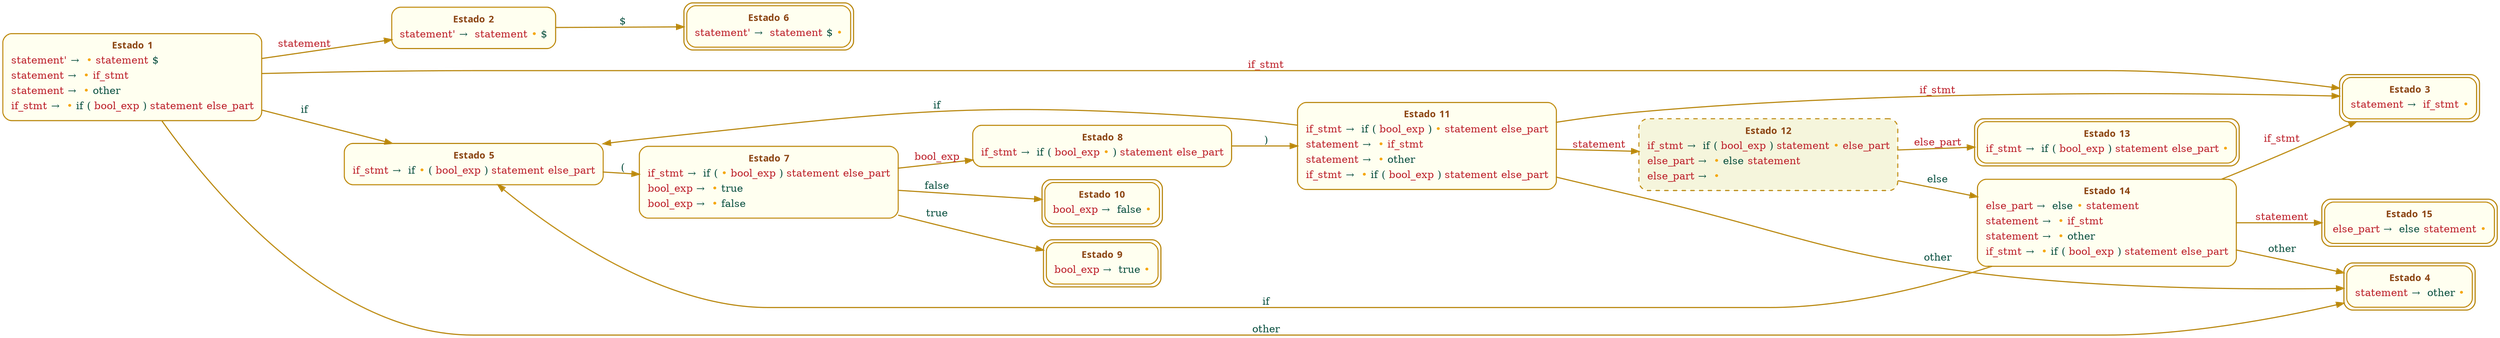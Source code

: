 digraph DFA { 
graph[size="auto" ratio="auto" margin=0.00 ordering="" rotate=0 color="steelblue" bgcolor="transparent" splines="spline" nodesep=0.25 ranksep=0.50 rankdir="LR" rank="same" ];

// SHIFT STATES: 7 
node[height=0.50 width=0.75 fixedsize=0 shape="rectangle" color="darkgoldenrod" fillcolor="ivory" style="filled,rounded" regular=0 peripheries=1 sides=4 orientation=0.00 distortion=0.00 skew=0.00 penwidth=1.50 margin=0.10 ];
state_1[id="state_1" label=<<TABLE BORDER="0">
  <TR><TD TITLE="state_1_title" id="state_1_title" BORDER="0" SIDES="B" href="#"><b><font color="#8B4513" face="Calibri" point-size="13.0">Estado </font><font color="#8B4513" face="Calibri" point-size="13.0">1</font></b></TD></TR>
  <TR><TD TITLE="state_1_item_1" id="state_1_item_1" ALIGN="LEFT" href="#"><font color="#BC1F29" face="Times-Roman" point-size="14.0">statement' </font><font color="#0A5040" face="Times-Roman" point-size="14.0">→ </font><font color="#F5A70A" face="Times-Roman" point-size="14.0"> •</font><font color="#BC1F29" face="Times-Roman" point-size="14.0"> statement</font><font color="#0A5040" face="Times-Roman" point-size="14.0"> $</font></TD></TR>
  <TR><TD TITLE="state_1_item_2" id="state_1_item_2" ALIGN="LEFT" href="#"><font color="#BC1F29" face="Times-Roman" point-size="14.0">statement </font><font color="#0A5040" face="Times-Roman" point-size="14.0">→ </font><font color="#F5A70A" face="Times-Roman" point-size="14.0"> •</font><font color="#BC1F29" face="Times-Roman" point-size="14.0"> if_stmt</font></TD></TR>
  <TR><TD TITLE="state_1_item_3" id="state_1_item_3" ALIGN="LEFT" href="#"><font color="#BC1F29" face="Times-Roman" point-size="14.0">statement </font><font color="#0A5040" face="Times-Roman" point-size="14.0">→ </font><font color="#F5A70A" face="Times-Roman" point-size="14.0"> •</font><font color="#0A5040" face="Times-Roman" point-size="14.0"> other</font></TD></TR>
  <TR><TD TITLE="state_1_item_4" id="state_1_item_4" ALIGN="LEFT" href="#"><font color="#BC1F29" face="Times-Roman" point-size="14.0">if_stmt </font><font color="#0A5040" face="Times-Roman" point-size="14.0">→ </font><font color="#F5A70A" face="Times-Roman" point-size="14.0"> •</font><font color="#0A5040" face="Times-Roman" point-size="14.0"> if</font><font color="#0A5040" face="Times-Roman" point-size="14.0"> (</font><font color="#BC1F29" face="Times-Roman" point-size="14.0"> bool_exp</font><font color="#0A5040" face="Times-Roman" point-size="14.0"> )</font><font color="#BC1F29" face="Times-Roman" point-size="14.0"> statement</font><font color="#BC1F29" face="Times-Roman" point-size="14.0"> else_part</font></TD></TR>
  </TABLE>>];
state_2[id="state_2" label=<<TABLE BORDER="0">
  <TR><TD TITLE="state_2_title" id="state_2_title" BORDER="0" SIDES="B" href="#"><b><font color="#8B4513" face="Calibri" point-size="13.0">Estado </font><font color="#8B4513" face="Calibri" point-size="13.0">2</font></b></TD></TR>
  <TR><TD TITLE="state_2_item_1" id="state_2_item_1" ALIGN="LEFT" href="#"><font color="#BC1F29" face="Times-Roman" point-size="14.0">statement' </font><font color="#0A5040" face="Times-Roman" point-size="14.0">→ </font><font color="#BC1F29" face="Times-Roman" point-size="14.0"> statement</font><font color="#F5A70A" face="Times-Roman" point-size="14.0"> •</font><font color="#0A5040" face="Times-Roman" point-size="14.0"> $</font></TD></TR>
  </TABLE>>];
state_5[id="state_5" label=<<TABLE BORDER="0">
  <TR><TD TITLE="state_5_title" id="state_5_title" BORDER="0" SIDES="B" href="#"><b><font color="#8B4513" face="Calibri" point-size="13.0">Estado </font><font color="#8B4513" face="Calibri" point-size="13.0">5</font></b></TD></TR>
  <TR><TD TITLE="state_5_item_1" id="state_5_item_1" ALIGN="LEFT" href="#"><font color="#BC1F29" face="Times-Roman" point-size="14.0">if_stmt </font><font color="#0A5040" face="Times-Roman" point-size="14.0">→ </font><font color="#0A5040" face="Times-Roman" point-size="14.0"> if</font><font color="#F5A70A" face="Times-Roman" point-size="14.0"> •</font><font color="#0A5040" face="Times-Roman" point-size="14.0"> (</font><font color="#BC1F29" face="Times-Roman" point-size="14.0"> bool_exp</font><font color="#0A5040" face="Times-Roman" point-size="14.0"> )</font><font color="#BC1F29" face="Times-Roman" point-size="14.0"> statement</font><font color="#BC1F29" face="Times-Roman" point-size="14.0"> else_part</font></TD></TR>
  </TABLE>>];
state_7[id="state_7" label=<<TABLE BORDER="0">
  <TR><TD TITLE="state_7_title" id="state_7_title" BORDER="0" SIDES="B" href="#"><b><font color="#8B4513" face="Calibri" point-size="13.0">Estado </font><font color="#8B4513" face="Calibri" point-size="13.0">7</font></b></TD></TR>
  <TR><TD TITLE="state_7_item_1" id="state_7_item_1" ALIGN="LEFT" href="#"><font color="#BC1F29" face="Times-Roman" point-size="14.0">if_stmt </font><font color="#0A5040" face="Times-Roman" point-size="14.0">→ </font><font color="#0A5040" face="Times-Roman" point-size="14.0"> if</font><font color="#0A5040" face="Times-Roman" point-size="14.0"> (</font><font color="#F5A70A" face="Times-Roman" point-size="14.0"> •</font><font color="#BC1F29" face="Times-Roman" point-size="14.0"> bool_exp</font><font color="#0A5040" face="Times-Roman" point-size="14.0"> )</font><font color="#BC1F29" face="Times-Roman" point-size="14.0"> statement</font><font color="#BC1F29" face="Times-Roman" point-size="14.0"> else_part</font></TD></TR>
  <TR><TD TITLE="state_7_item_2" id="state_7_item_2" ALIGN="LEFT" href="#"><font color="#BC1F29" face="Times-Roman" point-size="14.0">bool_exp </font><font color="#0A5040" face="Times-Roman" point-size="14.0">→ </font><font color="#F5A70A" face="Times-Roman" point-size="14.0"> •</font><font color="#0A5040" face="Times-Roman" point-size="14.0"> true</font></TD></TR>
  <TR><TD TITLE="state_7_item_3" id="state_7_item_3" ALIGN="LEFT" href="#"><font color="#BC1F29" face="Times-Roman" point-size="14.0">bool_exp </font><font color="#0A5040" face="Times-Roman" point-size="14.0">→ </font><font color="#F5A70A" face="Times-Roman" point-size="14.0"> •</font><font color="#0A5040" face="Times-Roman" point-size="14.0"> false</font></TD></TR>
  </TABLE>>];
state_8[id="state_8" label=<<TABLE BORDER="0">
  <TR><TD TITLE="state_8_title" id="state_8_title" BORDER="0" SIDES="B" href="#"><b><font color="#8B4513" face="Calibri" point-size="13.0">Estado </font><font color="#8B4513" face="Calibri" point-size="13.0">8</font></b></TD></TR>
  <TR><TD TITLE="state_8_item_1" id="state_8_item_1" ALIGN="LEFT" href="#"><font color="#BC1F29" face="Times-Roman" point-size="14.0">if_stmt </font><font color="#0A5040" face="Times-Roman" point-size="14.0">→ </font><font color="#0A5040" face="Times-Roman" point-size="14.0"> if</font><font color="#0A5040" face="Times-Roman" point-size="14.0"> (</font><font color="#BC1F29" face="Times-Roman" point-size="14.0"> bool_exp</font><font color="#F5A70A" face="Times-Roman" point-size="14.0"> •</font><font color="#0A5040" face="Times-Roman" point-size="14.0"> )</font><font color="#BC1F29" face="Times-Roman" point-size="14.0"> statement</font><font color="#BC1F29" face="Times-Roman" point-size="14.0"> else_part</font></TD></TR>
  </TABLE>>];
state_11[id="state_11" label=<<TABLE BORDER="0">
  <TR><TD TITLE="state_11_title" id="state_11_title" BORDER="0" SIDES="B" href="#"><b><font color="#8B4513" face="Calibri" point-size="13.0">Estado </font><font color="#8B4513" face="Calibri" point-size="13.0">11</font></b></TD></TR>
  <TR><TD TITLE="state_11_item_1" id="state_11_item_1" ALIGN="LEFT" href="#"><font color="#BC1F29" face="Times-Roman" point-size="14.0">if_stmt </font><font color="#0A5040" face="Times-Roman" point-size="14.0">→ </font><font color="#0A5040" face="Times-Roman" point-size="14.0"> if</font><font color="#0A5040" face="Times-Roman" point-size="14.0"> (</font><font color="#BC1F29" face="Times-Roman" point-size="14.0"> bool_exp</font><font color="#0A5040" face="Times-Roman" point-size="14.0"> )</font><font color="#F5A70A" face="Times-Roman" point-size="14.0"> •</font><font color="#BC1F29" face="Times-Roman" point-size="14.0"> statement</font><font color="#BC1F29" face="Times-Roman" point-size="14.0"> else_part</font></TD></TR>
  <TR><TD TITLE="state_11_item_2" id="state_11_item_2" ALIGN="LEFT" href="#"><font color="#BC1F29" face="Times-Roman" point-size="14.0">statement </font><font color="#0A5040" face="Times-Roman" point-size="14.0">→ </font><font color="#F5A70A" face="Times-Roman" point-size="14.0"> •</font><font color="#BC1F29" face="Times-Roman" point-size="14.0"> if_stmt</font></TD></TR>
  <TR><TD TITLE="state_11_item_3" id="state_11_item_3" ALIGN="LEFT" href="#"><font color="#BC1F29" face="Times-Roman" point-size="14.0">statement </font><font color="#0A5040" face="Times-Roman" point-size="14.0">→ </font><font color="#F5A70A" face="Times-Roman" point-size="14.0"> •</font><font color="#0A5040" face="Times-Roman" point-size="14.0"> other</font></TD></TR>
  <TR><TD TITLE="state_11_item_4" id="state_11_item_4" ALIGN="LEFT" href="#"><font color="#BC1F29" face="Times-Roman" point-size="14.0">if_stmt </font><font color="#0A5040" face="Times-Roman" point-size="14.0">→ </font><font color="#F5A70A" face="Times-Roman" point-size="14.0"> •</font><font color="#0A5040" face="Times-Roman" point-size="14.0"> if</font><font color="#0A5040" face="Times-Roman" point-size="14.0"> (</font><font color="#BC1F29" face="Times-Roman" point-size="14.0"> bool_exp</font><font color="#0A5040" face="Times-Roman" point-size="14.0"> )</font><font color="#BC1F29" face="Times-Roman" point-size="14.0"> statement</font><font color="#BC1F29" face="Times-Roman" point-size="14.0"> else_part</font></TD></TR>
  </TABLE>>];
state_14[id="state_14" label=<<TABLE BORDER="0">
  <TR><TD TITLE="state_14_title" id="state_14_title" BORDER="0" SIDES="B" href="#"><b><font color="#8B4513" face="Calibri" point-size="13.0">Estado </font><font color="#8B4513" face="Calibri" point-size="13.0">14</font></b></TD></TR>
  <TR><TD TITLE="state_14_item_1" id="state_14_item_1" ALIGN="LEFT" href="#"><font color="#BC1F29" face="Times-Roman" point-size="14.0">else_part </font><font color="#0A5040" face="Times-Roman" point-size="14.0">→ </font><font color="#0A5040" face="Times-Roman" point-size="14.0"> else</font><font color="#F5A70A" face="Times-Roman" point-size="14.0"> •</font><font color="#BC1F29" face="Times-Roman" point-size="14.0"> statement</font></TD></TR>
  <TR><TD TITLE="state_14_item_2" id="state_14_item_2" ALIGN="LEFT" href="#"><font color="#BC1F29" face="Times-Roman" point-size="14.0">statement </font><font color="#0A5040" face="Times-Roman" point-size="14.0">→ </font><font color="#F5A70A" face="Times-Roman" point-size="14.0"> •</font><font color="#BC1F29" face="Times-Roman" point-size="14.0"> if_stmt</font></TD></TR>
  <TR><TD TITLE="state_14_item_3" id="state_14_item_3" ALIGN="LEFT" href="#"><font color="#BC1F29" face="Times-Roman" point-size="14.0">statement </font><font color="#0A5040" face="Times-Roman" point-size="14.0">→ </font><font color="#F5A70A" face="Times-Roman" point-size="14.0"> •</font><font color="#0A5040" face="Times-Roman" point-size="14.0"> other</font></TD></TR>
  <TR><TD TITLE="state_14_item_4" id="state_14_item_4" ALIGN="LEFT" href="#"><font color="#BC1F29" face="Times-Roman" point-size="14.0">if_stmt </font><font color="#0A5040" face="Times-Roman" point-size="14.0">→ </font><font color="#F5A70A" face="Times-Roman" point-size="14.0"> •</font><font color="#0A5040" face="Times-Roman" point-size="14.0"> if</font><font color="#0A5040" face="Times-Roman" point-size="14.0"> (</font><font color="#BC1F29" face="Times-Roman" point-size="14.0"> bool_exp</font><font color="#0A5040" face="Times-Roman" point-size="14.0"> )</font><font color="#BC1F29" face="Times-Roman" point-size="14.0"> statement</font><font color="#BC1F29" face="Times-Roman" point-size="14.0"> else_part</font></TD></TR>
  </TABLE>>];

// REDUCTION STATES: 7 
node[height=0.50 width=0.75 fixedsize=0 shape="rectangle" color="darkgoldenrod" fillcolor="ivory" style="filled,rounded" regular=0 peripheries=2 sides=4 orientation=0.00 distortion=0.00 skew=0.00 penwidth=1.50 margin=0.10 ];
state_3[id="state_3" label=<<TABLE BORDER="0">
  <TR><TD TITLE="state_3_title" id="state_3_title" BORDER="0" SIDES="B" href="#"><b><font color="#8B4513" face="Calibri" point-size="13.0">Estado </font><font color="#8B4513" face="Calibri" point-size="13.0">3</font></b></TD></TR>
  <TR><TD TITLE="state_3_item_1" id="state_3_item_1" ALIGN="LEFT" href="#"><font color="#BC1F29" face="Times-Roman" point-size="14.0">statement </font><font color="#0A5040" face="Times-Roman" point-size="14.0">→ </font><font color="#BC1F29" face="Times-Roman" point-size="14.0"> if_stmt</font><font color="#F5A70A" face="Times-Roman" point-size="14.0"> •</font></TD></TR>
  </TABLE>>];
state_4[id="state_4" label=<<TABLE BORDER="0">
  <TR><TD TITLE="state_4_title" id="state_4_title" BORDER="0" SIDES="B" href="#"><b><font color="#8B4513" face="Calibri" point-size="13.0">Estado </font><font color="#8B4513" face="Calibri" point-size="13.0">4</font></b></TD></TR>
  <TR><TD TITLE="state_4_item_1" id="state_4_item_1" ALIGN="LEFT" href="#"><font color="#BC1F29" face="Times-Roman" point-size="14.0">statement </font><font color="#0A5040" face="Times-Roman" point-size="14.0">→ </font><font color="#0A5040" face="Times-Roman" point-size="14.0"> other</font><font color="#F5A70A" face="Times-Roman" point-size="14.0"> •</font></TD></TR>
  </TABLE>>];
state_6[id="state_6" label=<<TABLE BORDER="0">
  <TR><TD TITLE="state_6_title" id="state_6_title" BORDER="0" SIDES="B" href="#"><b><font color="#8B4513" face="Calibri" point-size="13.0">Estado </font><font color="#8B4513" face="Calibri" point-size="13.0">6</font></b></TD></TR>
  <TR><TD TITLE="state_6_item_1" id="state_6_item_1" ALIGN="LEFT" href="#"><font color="#BC1F29" face="Times-Roman" point-size="14.0">statement' </font><font color="#0A5040" face="Times-Roman" point-size="14.0">→ </font><font color="#BC1F29" face="Times-Roman" point-size="14.0"> statement</font><font color="#0A5040" face="Times-Roman" point-size="14.0"> $</font><font color="#F5A70A" face="Times-Roman" point-size="14.0"> •</font></TD></TR>
  </TABLE>>];
state_9[id="state_9" label=<<TABLE BORDER="0">
  <TR><TD TITLE="state_9_title" id="state_9_title" BORDER="0" SIDES="B" href="#"><b><font color="#8B4513" face="Calibri" point-size="13.0">Estado </font><font color="#8B4513" face="Calibri" point-size="13.0">9</font></b></TD></TR>
  <TR><TD TITLE="state_9_item_1" id="state_9_item_1" ALIGN="LEFT" href="#"><font color="#BC1F29" face="Times-Roman" point-size="14.0">bool_exp </font><font color="#0A5040" face="Times-Roman" point-size="14.0">→ </font><font color="#0A5040" face="Times-Roman" point-size="14.0"> true</font><font color="#F5A70A" face="Times-Roman" point-size="14.0"> •</font></TD></TR>
  </TABLE>>];
state_10[id="state_10" label=<<TABLE BORDER="0">
  <TR><TD TITLE="state_10_title" id="state_10_title" BORDER="0" SIDES="B" href="#"><b><font color="#8B4513" face="Calibri" point-size="13.0">Estado </font><font color="#8B4513" face="Calibri" point-size="13.0">10</font></b></TD></TR>
  <TR><TD TITLE="state_10_item_1" id="state_10_item_1" ALIGN="LEFT" href="#"><font color="#BC1F29" face="Times-Roman" point-size="14.0">bool_exp </font><font color="#0A5040" face="Times-Roman" point-size="14.0">→ </font><font color="#0A5040" face="Times-Roman" point-size="14.0"> false</font><font color="#F5A70A" face="Times-Roman" point-size="14.0"> •</font></TD></TR>
  </TABLE>>];
state_13[id="state_13" label=<<TABLE BORDER="0">
  <TR><TD TITLE="state_13_title" id="state_13_title" BORDER="0" SIDES="B" href="#"><b><font color="#8B4513" face="Calibri" point-size="13.0">Estado </font><font color="#8B4513" face="Calibri" point-size="13.0">13</font></b></TD></TR>
  <TR><TD TITLE="state_13_item_1" id="state_13_item_1" ALIGN="LEFT" href="#"><font color="#BC1F29" face="Times-Roman" point-size="14.0">if_stmt </font><font color="#0A5040" face="Times-Roman" point-size="14.0">→ </font><font color="#0A5040" face="Times-Roman" point-size="14.0"> if</font><font color="#0A5040" face="Times-Roman" point-size="14.0"> (</font><font color="#BC1F29" face="Times-Roman" point-size="14.0"> bool_exp</font><font color="#0A5040" face="Times-Roman" point-size="14.0"> )</font><font color="#BC1F29" face="Times-Roman" point-size="14.0"> statement</font><font color="#BC1F29" face="Times-Roman" point-size="14.0"> else_part</font><font color="#F5A70A" face="Times-Roman" point-size="14.0"> •</font></TD></TR>
  </TABLE>>];
state_15[id="state_15" label=<<TABLE BORDER="0">
  <TR><TD TITLE="state_15_title" id="state_15_title" BORDER="0" SIDES="B" href="#"><b><font color="#8B4513" face="Calibri" point-size="13.0">Estado </font><font color="#8B4513" face="Calibri" point-size="13.0">15</font></b></TD></TR>
  <TR><TD TITLE="state_15_item_1" id="state_15_item_1" ALIGN="LEFT" href="#"><font color="#BC1F29" face="Times-Roman" point-size="14.0">else_part </font><font color="#0A5040" face="Times-Roman" point-size="14.0">→ </font><font color="#0A5040" face="Times-Roman" point-size="14.0"> else</font><font color="#BC1F29" face="Times-Roman" point-size="14.0"> statement</font><font color="#F5A70A" face="Times-Roman" point-size="14.0"> •</font></TD></TR>
  </TABLE>>];

// STATES WHITH CONFLICTS 
node[height=0.50 width=0.75 fixedsize=0 shape="rectangle" color="darkgoldenrod" fillcolor="beige" style="filled,rounded,dashed" regular=0 peripheries=1 sides=4 orientation=0.00 distortion=0.00 skew=0.00 penwidth=1.50 margin=0.10 ];

// SHIFT-REDUCE CONFLICTS: 1 
state_12[id="state_12" label=<<TABLE BORDER="0">
  <TR><TD TITLE="state_12_title" id="state_12_title" BORDER="0" SIDES="B" href="#"><b><font color="#8B4513" face="Calibri" point-size="13.0">Estado </font><font color="#8B4513" face="Calibri" point-size="13.0">12</font></b></TD></TR>
  <TR><TD TITLE="state_12_item_1" id="state_12_item_1" ALIGN="LEFT" href="#"><font color="#BC1F29" face="Times-Roman" point-size="14.0">if_stmt </font><font color="#0A5040" face="Times-Roman" point-size="14.0">→ </font><font color="#0A5040" face="Times-Roman" point-size="14.0"> if</font><font color="#0A5040" face="Times-Roman" point-size="14.0"> (</font><font color="#BC1F29" face="Times-Roman" point-size="14.0"> bool_exp</font><font color="#0A5040" face="Times-Roman" point-size="14.0"> )</font><font color="#BC1F29" face="Times-Roman" point-size="14.0"> statement</font><font color="#F5A70A" face="Times-Roman" point-size="14.0"> •</font><font color="#BC1F29" face="Times-Roman" point-size="14.0"> else_part</font></TD></TR>
  <TR><TD TITLE="state_12_item_2" id="state_12_item_2" ALIGN="LEFT" href="#"><font color="#BC1F29" face="Times-Roman" point-size="14.0">else_part </font><font color="#0A5040" face="Times-Roman" point-size="14.0">→ </font><font color="#F5A70A" face="Times-Roman" point-size="14.0"> •</font><font color="#0A5040" face="Times-Roman" point-size="14.0"> else</font><font color="#BC1F29" face="Times-Roman" point-size="14.0"> statement</font></TD></TR>
  <TR><TD TITLE="state_12_item_3" id="state_12_item_3" ALIGN="LEFT" href="#"><font color="#BC1F29" face="Times-Roman" point-size="14.0">else_part </font><font color="#0A5040" face="Times-Roman" point-size="14.0">→ </font><font color="#F5A70A" face="Times-Roman" point-size="14.0"> •</font></TD></TR>
  </TABLE>>];

// REDUCE-REDUCE CONFLICTS: 0 

// SHIFT-REDUCE-REDUCE CONFLICTS: 0 

// TRANSITIONS: 20 
edge[weight=1.00 style="" color="darkgoldenrod" dir="forward" tailclip=1 headclip=1 arrowhead="normal" arrowtail="normal" arrowsize=1.00 labeldistance=1.00 decorate=0 constraint=1 minlen=1 penwidth=1.50 ];
state_1->state_4 [id="trans_1" label=<<font color="#0A5040" face="Times-Roman" point-size="14.0"> other</font>>];
state_1->state_5 [id="trans_2" label=<<font color="#0A5040" face="Times-Roman" point-size="14.0"> if</font>>];
state_1->state_2 [id="trans_3" label=<<font color="#BC1F29" face="Times-Roman" point-size="14.0"> statement</font>>];
state_1->state_3 [id="trans_4" label=<<font color="#BC1F29" face="Times-Roman" point-size="14.0"> if_stmt</font>>];
state_2->state_6 [id="trans_5" label=<<font color="#0A5040" face="Times-Roman" point-size="14.0"> $</font>>];
state_5->state_7 [id="trans_6" label=<<font color="#0A5040" face="Times-Roman" point-size="14.0"> (</font>>];
state_7->state_8 [id="trans_7" label=<<font color="#BC1F29" face="Times-Roman" point-size="14.0"> bool_exp</font>>];
state_7->state_9 [id="trans_8" label=<<font color="#0A5040" face="Times-Roman" point-size="14.0"> true</font>>];
state_7->state_10 [id="trans_9" label=<<font color="#0A5040" face="Times-Roman" point-size="14.0"> false</font>>];
state_8->state_11 [id="trans_10" label=<<font color="#0A5040" face="Times-Roman" point-size="14.0"> )</font>>];
state_11->state_12 [id="trans_11" label=<<font color="#BC1F29" face="Times-Roman" point-size="14.0"> statement</font>>];
state_11->state_3 [id="trans_12" label=<<font color="#BC1F29" face="Times-Roman" point-size="14.0"> if_stmt</font>>];
state_11->state_4 [id="trans_13" label=<<font color="#0A5040" face="Times-Roman" point-size="14.0"> other</font>>];
state_11->state_5 [id="trans_14" label=<<font color="#0A5040" face="Times-Roman" point-size="14.0"> if</font>>];
state_12->state_13 [id="trans_15" label=<<font color="#BC1F29" face="Times-Roman" point-size="14.0"> else_part</font>>];
state_12->state_14 [id="trans_16" label=<<font color="#0A5040" face="Times-Roman" point-size="14.0"> else</font>>];
state_14->state_15 [id="trans_17" label=<<font color="#BC1F29" face="Times-Roman" point-size="14.0"> statement</font>>];
state_14->state_3 [id="trans_18" label=<<font color="#BC1F29" face="Times-Roman" point-size="14.0"> if_stmt</font>>];
state_14->state_4 [id="trans_19" label=<<font color="#0A5040" face="Times-Roman" point-size="14.0"> other</font>>];
state_14->state_5 [id="trans_20" label=<<font color="#0A5040" face="Times-Roman" point-size="14.0"> if</font>>];
} 

